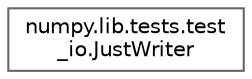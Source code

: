 digraph "Graphical Class Hierarchy"
{
 // LATEX_PDF_SIZE
  bgcolor="transparent";
  edge [fontname=Helvetica,fontsize=10,labelfontname=Helvetica,labelfontsize=10];
  node [fontname=Helvetica,fontsize=10,shape=box,height=0.2,width=0.4];
  rankdir="LR";
  Node0 [id="Node000000",label="numpy.lib.tests.test\l_io.JustWriter",height=0.2,width=0.4,color="grey40", fillcolor="white", style="filled",URL="$de/dce/classnumpy_1_1lib_1_1tests_1_1test__io_1_1JustWriter.html",tooltip=" "];
}
